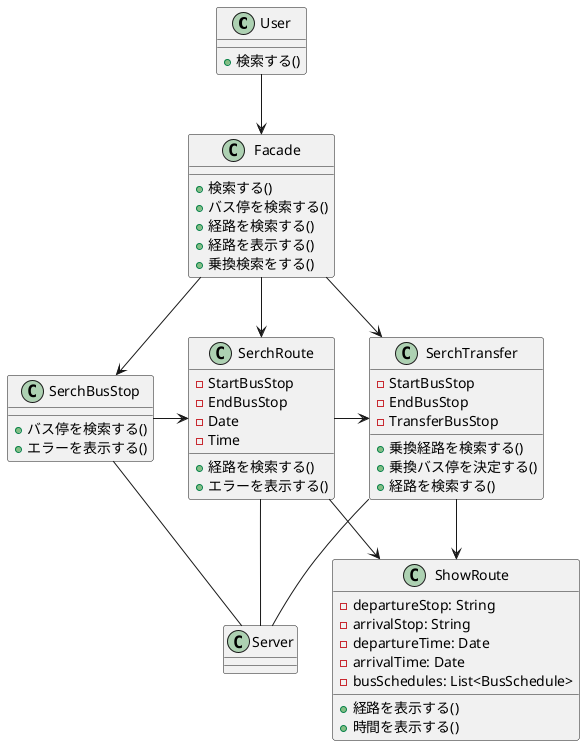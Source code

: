 @startuml Fasadeの事例

class User {
    + 検索する()
}

class Facade {
    + 検索する()
    + バス停を検索する()
    + 経路を検索する()
    + 経路を表示する()
    + 乗換検索をする()
}

class SerchBusStop {
    +バス停を検索する()
    +エラーを表示する()
}

class SerchRoute {
    - StartBusStop
    - EndBusStop
    - Date
    - Time
    + 経路を検索する()
    + エラーを表示する()
}

class SerchTransfer {
    - StartBusStop
    - EndBusStop
    - TransferBusStop
    + 乗換経路を検索する()
    + 乗換バス停を決定する()
    + 経路を検索する()
}

class ShowRoute {
    - departureStop: String
    - arrivalStop: String
    - departureTime: Date
    - arrivalTime: Date
    - busSchedules: List<BusSchedule>
    + 経路を表示する()
    + 時間を表示する()
}

class Server{
}

User -down-> Facade
Facade -down-> SerchBusStop
Facade -down-> SerchRoute
Facade -down-> SerchTransfer
SerchBusStop -right-> SerchRoute

SerchRoute -right-> SerchTransfer
SerchRoute -down-> ShowRoute
SerchTransfer -down-> ShowRoute

SerchBusStop -- Server
SerchRoute -- Server
SerchTransfer -- Server

@enduml